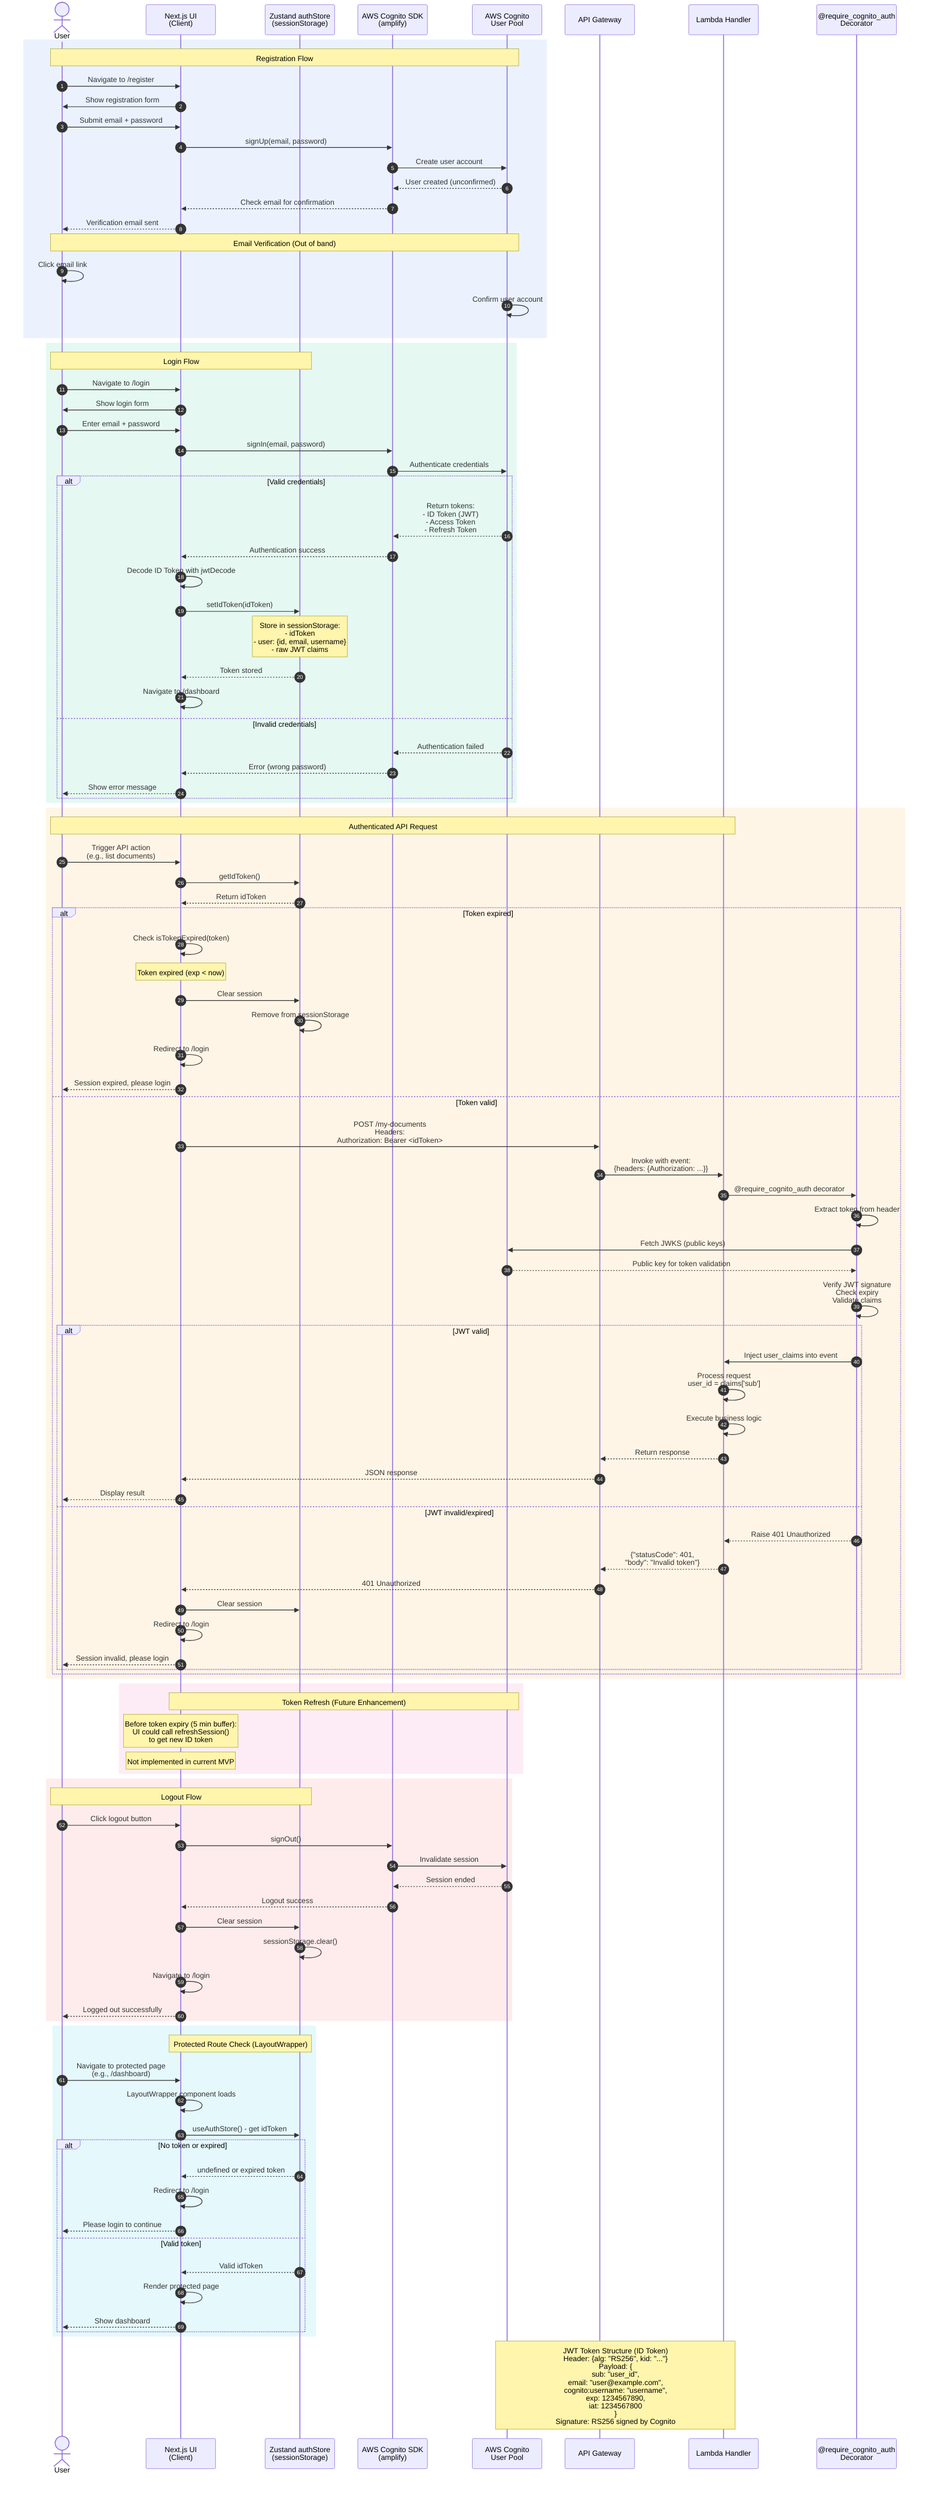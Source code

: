 %% Policy Mate - Authentication Flow
%% AWS Cognito JWT-based authentication

sequenceDiagram
    autonumber
    actor User
    participant UI as Next.js UI<br/>(Client)
    participant AuthStore as Zustand authStore<br/>(sessionStorage)
    participant CognitoSDK as AWS Cognito SDK<br/>(amplify)
    participant Cognito as AWS Cognito<br/>User Pool
    participant APIGW as API Gateway
    participant Lambda as Lambda Handler
    participant JWTValidator as @require_cognito_auth<br/>Decorator

    %% Registration Flow
    rect rgba(59, 130, 246, 0.1)
        Note over User,Cognito: Registration Flow
        User->>UI: Navigate to /register
        UI->>User: Show registration form
        User->>UI: Submit email + password
        UI->>CognitoSDK: signUp(email, password)
        CognitoSDK->>Cognito: Create user account
        Cognito-->>CognitoSDK: User created (unconfirmed)
        CognitoSDK-->>UI: Check email for confirmation
        UI-->>User: Verification email sent
        
        Note over User,Cognito: Email Verification (Out of band)
        User->>User: Click email link
        Cognito->>Cognito: Confirm user account
    end

    %% Login Flow
    rect rgba(16, 185, 129, 0.1)
        Note over User,AuthStore: Login Flow
        User->>UI: Navigate to /login
        UI->>User: Show login form
        User->>UI: Enter email + password
        UI->>CognitoSDK: signIn(email, password)
        CognitoSDK->>Cognito: Authenticate credentials
        
        alt Valid credentials
            Cognito-->>CognitoSDK: Return tokens:<br/>- ID Token (JWT)<br/>- Access Token<br/>- Refresh Token
            CognitoSDK-->>UI: Authentication success
            
            UI->>UI: Decode ID Token with jwtDecode
            UI->>AuthStore: setIdToken(idToken)
            Note over AuthStore: Store in sessionStorage:<br/>- idToken<br/>- user: {id, email, username}<br/>- raw JWT claims
            
            AuthStore-->>UI: Token stored
            UI->>UI: Navigate to /dashboard
        else Invalid credentials
            Cognito-->>CognitoSDK: Authentication failed
            CognitoSDK-->>UI: Error (wrong password)
            UI-->>User: Show error message
        end
    end

    %% Authenticated Request Flow
    rect rgba(245, 158, 11, 0.1)
        Note over User,Lambda: Authenticated API Request
        User->>UI: Trigger API action<br/>(e.g., list documents)
        UI->>AuthStore: getIdToken()
        AuthStore-->>UI: Return idToken
        
        alt Token expired
            UI->>UI: Check isTokenExpired(token)
            Note over UI: Token expired (exp < now)
            UI->>AuthStore: Clear session
            AuthStore->>AuthStore: Remove from sessionStorage
            UI->>UI: Redirect to /login
            UI-->>User: Session expired, please login
        else Token valid
            UI->>APIGW: POST /my-documents<br/>Headers:<br/>Authorization: Bearer <idToken>
            APIGW->>Lambda: Invoke with event:<br/>{headers: {Authorization: ...}}
            
            Lambda->>JWTValidator: @require_cognito_auth decorator
            JWTValidator->>JWTValidator: Extract token from header
            JWTValidator->>Cognito: Fetch JWKS (public keys)
            Cognito-->>JWTValidator: Public key for token validation
            JWTValidator->>JWTValidator: Verify JWT signature<br/>Check expiry<br/>Validate claims
            
            alt JWT valid
                JWTValidator->>Lambda: Inject user_claims into event
                Lambda->>Lambda: Process request<br/>user_id = claims['sub']
                Lambda->>Lambda: Execute business logic
                Lambda-->>APIGW: Return response
                APIGW-->>UI: JSON response
                UI-->>User: Display result
            else JWT invalid/expired
                JWTValidator-->>Lambda: Raise 401 Unauthorized
                Lambda-->>APIGW: {"statusCode": 401,<br/>"body": "Invalid token"}
                APIGW-->>UI: 401 Unauthorized
                UI->>AuthStore: Clear session
                UI->>UI: Redirect to /login
                UI-->>User: Session invalid, please login
            end
        end
    end

    %% Token Refresh Flow (Not implemented yet)
    rect rgba(236, 72, 153, 0.1)
        Note over UI,Cognito: Token Refresh (Future Enhancement)
        Note over UI: Before token expiry (5 min buffer):<br/>UI could call refreshSession()<br/>to get new ID token
        Note over UI: Not implemented in current MVP
    end

    %% Logout Flow
    rect rgba(239, 68, 68, 0.1)
        Note over User,AuthStore: Logout Flow
        User->>UI: Click logout button
        UI->>CognitoSDK: signOut()
        CognitoSDK->>Cognito: Invalidate session
        Cognito-->>CognitoSDK: Session ended
        CognitoSDK-->>UI: Logout success
        UI->>AuthStore: Clear session
        AuthStore->>AuthStore: sessionStorage.clear()
        UI->>UI: Navigate to /login
        UI-->>User: Logged out successfully
    end

    %% Protected Routes Check
    rect rgba(6, 182, 212, 0.1)
        Note over UI,AuthStore: Protected Route Check (LayoutWrapper)
        User->>UI: Navigate to protected page<br/>(e.g., /dashboard)
        UI->>UI: LayoutWrapper component loads
        UI->>AuthStore: useAuthStore() - get idToken
        
        alt No token or expired
            AuthStore-->>UI: undefined or expired token
            UI->>UI: Redirect to /login
            UI-->>User: Please login to continue
        else Valid token
            AuthStore-->>UI: Valid idToken
            UI->>UI: Render protected page
            UI-->>User: Show dashboard
        end
    end

    %% JWT Token Structure
    Note over Cognito,Lambda: JWT Token Structure (ID Token)<br/>Header: {alg: "RS256", kid: "..."}<br/>Payload: {<br/>  sub: "user_id",<br/>  email: "user@example.com",<br/>  cognito:username: "username",<br/>  exp: 1234567890,<br/>  iat: 1234567800<br/>}<br/>Signature: RS256 signed by Cognito